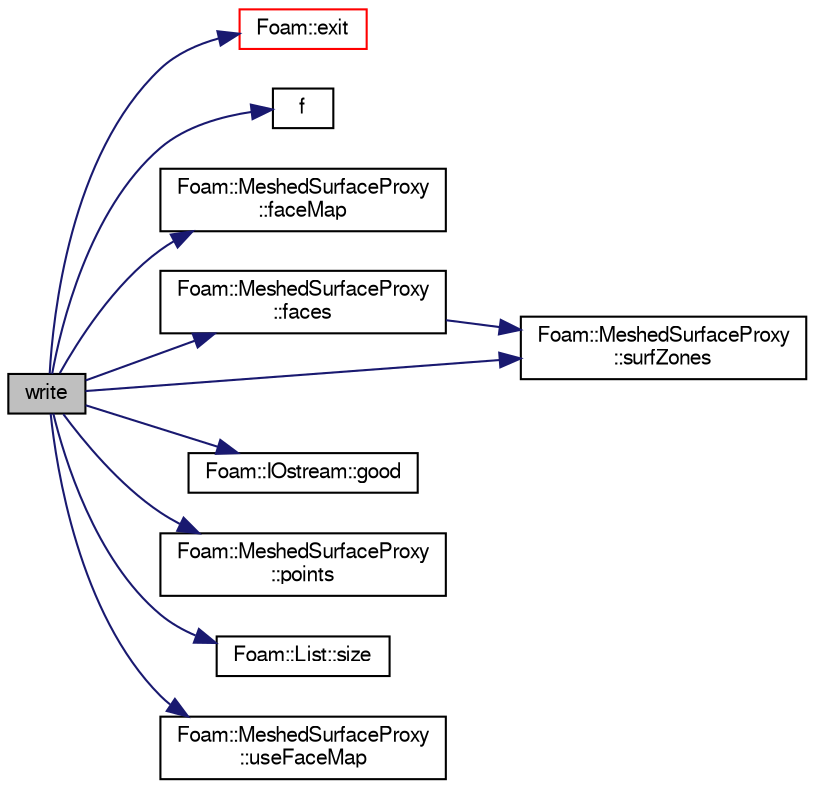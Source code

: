 digraph "write"
{
  bgcolor="transparent";
  edge [fontname="FreeSans",fontsize="10",labelfontname="FreeSans",labelfontsize="10"];
  node [fontname="FreeSans",fontsize="10",shape=record];
  rankdir="LR";
  Node171 [label="write",height=0.2,width=0.4,color="black", fillcolor="grey75", style="filled", fontcolor="black"];
  Node171 -> Node172 [color="midnightblue",fontsize="10",style="solid",fontname="FreeSans"];
  Node172 [label="Foam::exit",height=0.2,width=0.4,color="red",URL="$a21124.html#a06ca7250d8e89caf05243ec094843642"];
  Node171 -> Node219 [color="midnightblue",fontsize="10",style="solid",fontname="FreeSans"];
  Node219 [label="f",height=0.2,width=0.4,color="black",URL="$a17900.html#a888be93833ac7a23170555c69c690288"];
  Node171 -> Node220 [color="midnightblue",fontsize="10",style="solid",fontname="FreeSans"];
  Node220 [label="Foam::MeshedSurfaceProxy\l::faceMap",height=0.2,width=0.4,color="black",URL="$a29570.html#ac60b73c76c3ba27cee6f78de4e6b82df",tooltip="Const access to the faceMap, zero-sized when unused. "];
  Node171 -> Node221 [color="midnightblue",fontsize="10",style="solid",fontname="FreeSans"];
  Node221 [label="Foam::MeshedSurfaceProxy\l::faces",height=0.2,width=0.4,color="black",URL="$a29570.html#a16c6d36f7c961d037a44e5c235d9aa15",tooltip="Return const access to the faces. "];
  Node221 -> Node222 [color="midnightblue",fontsize="10",style="solid",fontname="FreeSans"];
  Node222 [label="Foam::MeshedSurfaceProxy\l::surfZones",height=0.2,width=0.4,color="black",URL="$a29570.html#a14a75381fb0e82fa2fdf4b3aff01a96a",tooltip="Const access to the surface zones. "];
  Node171 -> Node209 [color="midnightblue",fontsize="10",style="solid",fontname="FreeSans"];
  Node209 [label="Foam::IOstream::good",height=0.2,width=0.4,color="black",URL="$a26226.html#abdcc7f96f487faadc7769afcf58fe992",tooltip="Return true if next operation might succeed. "];
  Node171 -> Node223 [color="midnightblue",fontsize="10",style="solid",fontname="FreeSans"];
  Node223 [label="Foam::MeshedSurfaceProxy\l::points",height=0.2,width=0.4,color="black",URL="$a29570.html#afb6c3bde245ae6ea91f1c538da59f8fc",tooltip="Return const access to the points. "];
  Node171 -> Node224 [color="midnightblue",fontsize="10",style="solid",fontname="FreeSans"];
  Node224 [label="Foam::List::size",height=0.2,width=0.4,color="black",URL="$a25694.html#a8a5f6fa29bd4b500caf186f60245b384",tooltip="Override size to be inconsistent with allocated storage. "];
  Node171 -> Node222 [color="midnightblue",fontsize="10",style="solid",fontname="FreeSans"];
  Node171 -> Node225 [color="midnightblue",fontsize="10",style="solid",fontname="FreeSans"];
  Node225 [label="Foam::MeshedSurfaceProxy\l::useFaceMap",height=0.2,width=0.4,color="black",URL="$a29570.html#ab637248fe62dcd14ffe4cd5958954b02",tooltip="Use faceMap? "];
}
